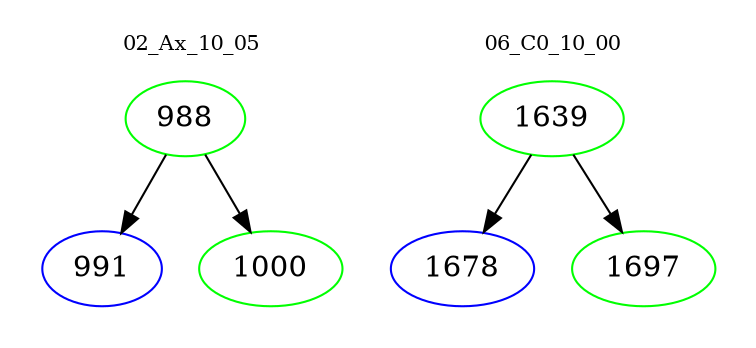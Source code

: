 digraph{
subgraph cluster_0 {
color = white
label = "02_Ax_10_05";
fontsize=10;
T0_988 [label="988", color="green"]
T0_988 -> T0_991 [color="black"]
T0_991 [label="991", color="blue"]
T0_988 -> T0_1000 [color="black"]
T0_1000 [label="1000", color="green"]
}
subgraph cluster_1 {
color = white
label = "06_C0_10_00";
fontsize=10;
T1_1639 [label="1639", color="green"]
T1_1639 -> T1_1678 [color="black"]
T1_1678 [label="1678", color="blue"]
T1_1639 -> T1_1697 [color="black"]
T1_1697 [label="1697", color="green"]
}
}
